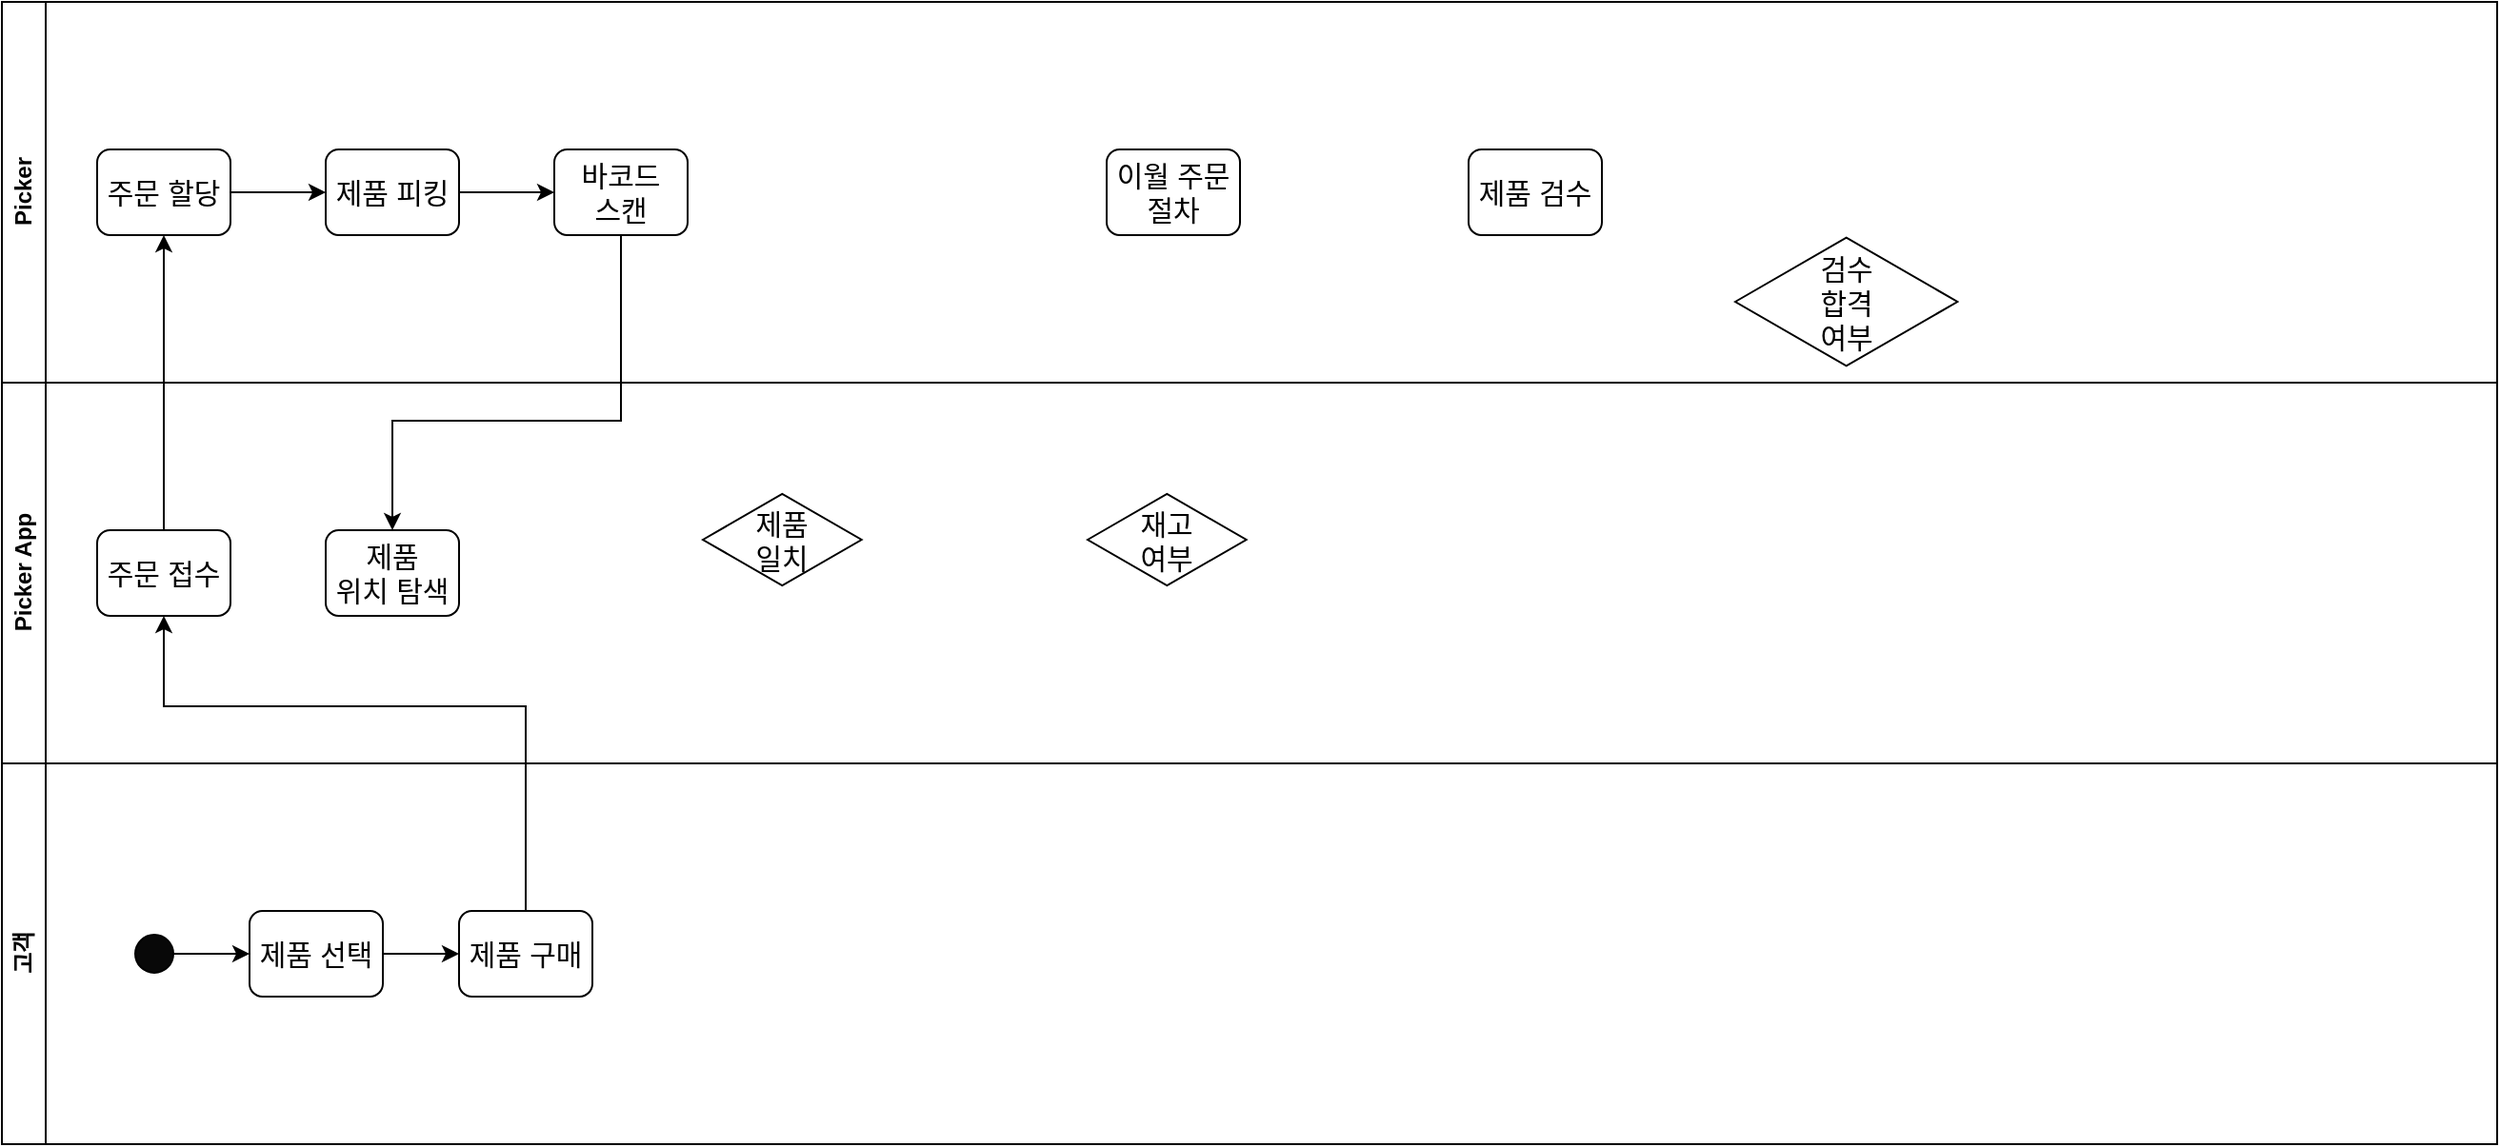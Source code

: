<mxfile version="21.3.8" type="github">
  <diagram name="Page-1" id="0783ab3e-0a74-02c8-0abd-f7b4e66b4bec">
    <mxGraphModel dx="2478" dy="430" grid="1" gridSize="10" guides="1" tooltips="1" connect="1" arrows="1" fold="1" page="1" pageScale="1" pageWidth="850" pageHeight="1100" background="none" math="0" shadow="0">
      <root>
        <mxCell id="0" />
        <mxCell id="1" parent="0" />
        <mxCell id="3Tgo8G68lO2TLqDscqsT-7" value="Picker" style="swimlane;horizontal=0;whiteSpace=wrap;html=1;" vertex="1" parent="1">
          <mxGeometry x="-1650" y="60" width="1310" height="200" as="geometry" />
        </mxCell>
        <mxCell id="3Tgo8G68lO2TLqDscqsT-29" style="edgeStyle=orthogonalEdgeStyle;rounded=0;orthogonalLoop=1;jettySize=auto;html=1;exitX=1;exitY=0.5;exitDx=0;exitDy=0;entryX=0;entryY=0.5;entryDx=0;entryDy=0;" edge="1" parent="3Tgo8G68lO2TLqDscqsT-7" source="3Tgo8G68lO2TLqDscqsT-15" target="3Tgo8G68lO2TLqDscqsT-16">
          <mxGeometry relative="1" as="geometry" />
        </mxCell>
        <mxCell id="3Tgo8G68lO2TLqDscqsT-15" value="&lt;font style=&quot;font-size: 15px;&quot;&gt;주문 할당&lt;/font&gt;" style="rounded=1;whiteSpace=wrap;html=1;" vertex="1" parent="3Tgo8G68lO2TLqDscqsT-7">
          <mxGeometry x="50" y="77.5" width="70" height="45" as="geometry" />
        </mxCell>
        <mxCell id="3Tgo8G68lO2TLqDscqsT-30" style="edgeStyle=orthogonalEdgeStyle;rounded=0;orthogonalLoop=1;jettySize=auto;html=1;exitX=1;exitY=0.5;exitDx=0;exitDy=0;entryX=0;entryY=0.5;entryDx=0;entryDy=0;" edge="1" parent="3Tgo8G68lO2TLqDscqsT-7" source="3Tgo8G68lO2TLqDscqsT-16" target="3Tgo8G68lO2TLqDscqsT-17">
          <mxGeometry relative="1" as="geometry" />
        </mxCell>
        <mxCell id="3Tgo8G68lO2TLqDscqsT-16" value="&lt;font style=&quot;font-size: 15px;&quot;&gt;제품 피킹&lt;/font&gt;" style="rounded=1;whiteSpace=wrap;html=1;" vertex="1" parent="3Tgo8G68lO2TLqDscqsT-7">
          <mxGeometry x="170" y="77.5" width="70" height="45" as="geometry" />
        </mxCell>
        <mxCell id="3Tgo8G68lO2TLqDscqsT-17" value="&lt;font style=&quot;font-size: 15px;&quot;&gt;바코드 &lt;br&gt;스캔&lt;/font&gt;" style="rounded=1;whiteSpace=wrap;html=1;" vertex="1" parent="3Tgo8G68lO2TLqDscqsT-7">
          <mxGeometry x="290" y="77.5" width="70" height="45" as="geometry" />
        </mxCell>
        <mxCell id="3Tgo8G68lO2TLqDscqsT-21" value="이월 주문&lt;br style=&quot;font-size: 15px;&quot;&gt;절차" style="rounded=1;whiteSpace=wrap;html=1;fontSize=15;" vertex="1" parent="3Tgo8G68lO2TLqDscqsT-7">
          <mxGeometry x="580" y="77.5" width="70" height="45" as="geometry" />
        </mxCell>
        <mxCell id="3Tgo8G68lO2TLqDscqsT-22" value="제품 검수" style="rounded=1;whiteSpace=wrap;html=1;fontSize=15;" vertex="1" parent="3Tgo8G68lO2TLqDscqsT-7">
          <mxGeometry x="770" y="77.5" width="70" height="45" as="geometry" />
        </mxCell>
        <mxCell id="3Tgo8G68lO2TLqDscqsT-24" value="검수&lt;br&gt;합격&lt;br&gt;여부" style="html=1;whiteSpace=wrap;aspect=fixed;shape=isoRectangle;fontSize=15;" vertex="1" parent="3Tgo8G68lO2TLqDscqsT-7">
          <mxGeometry x="910" y="122.5" width="116.67" height="70" as="geometry" />
        </mxCell>
        <mxCell id="3Tgo8G68lO2TLqDscqsT-8" value="Picker App" style="swimlane;horizontal=0;whiteSpace=wrap;html=1;" vertex="1" parent="1">
          <mxGeometry x="-1650" y="260" width="1310" height="200" as="geometry" />
        </mxCell>
        <mxCell id="3Tgo8G68lO2TLqDscqsT-14" value="&lt;font style=&quot;font-size: 15px;&quot;&gt;주문 접수&lt;/font&gt;" style="rounded=1;whiteSpace=wrap;html=1;" vertex="1" parent="3Tgo8G68lO2TLqDscqsT-8">
          <mxGeometry x="50" y="77.5" width="70" height="45" as="geometry" />
        </mxCell>
        <mxCell id="3Tgo8G68lO2TLqDscqsT-18" value="&lt;font style=&quot;font-size: 15px;&quot;&gt;제품 &lt;br&gt;위치 탐색&lt;/font&gt;" style="rounded=1;whiteSpace=wrap;html=1;" vertex="1" parent="3Tgo8G68lO2TLqDscqsT-8">
          <mxGeometry x="170" y="77.5" width="70" height="45" as="geometry" />
        </mxCell>
        <mxCell id="3Tgo8G68lO2TLqDscqsT-19" value="제품&lt;br style=&quot;font-size: 15px;&quot;&gt;일치" style="html=1;whiteSpace=wrap;aspect=fixed;shape=isoRectangle;fontSize=15;" vertex="1" parent="3Tgo8G68lO2TLqDscqsT-8">
          <mxGeometry x="368" y="57.5" width="83.33" height="50" as="geometry" />
        </mxCell>
        <mxCell id="3Tgo8G68lO2TLqDscqsT-20" value="재고&lt;br style=&quot;font-size: 15px;&quot;&gt;여부" style="html=1;whiteSpace=wrap;aspect=fixed;shape=isoRectangle;fontSize=15;" vertex="1" parent="3Tgo8G68lO2TLqDscqsT-8">
          <mxGeometry x="570" y="57.5" width="83.33" height="50" as="geometry" />
        </mxCell>
        <mxCell id="3Tgo8G68lO2TLqDscqsT-9" value="고객" style="swimlane;horizontal=0;whiteSpace=wrap;html=1;" vertex="1" parent="1">
          <mxGeometry x="-1650" y="460" width="1310" height="200" as="geometry" />
        </mxCell>
        <mxCell id="3Tgo8G68lO2TLqDscqsT-25" style="edgeStyle=orthogonalEdgeStyle;rounded=0;orthogonalLoop=1;jettySize=auto;html=1;exitX=1;exitY=0.5;exitDx=0;exitDy=0;entryX=0;entryY=0.5;entryDx=0;entryDy=0;" edge="1" parent="3Tgo8G68lO2TLqDscqsT-9" source="3Tgo8G68lO2TLqDscqsT-11" target="3Tgo8G68lO2TLqDscqsT-12">
          <mxGeometry relative="1" as="geometry" />
        </mxCell>
        <mxCell id="3Tgo8G68lO2TLqDscqsT-11" value="" style="ellipse;whiteSpace=wrap;html=1;aspect=fixed;fillColor=#080808;" vertex="1" parent="3Tgo8G68lO2TLqDscqsT-9">
          <mxGeometry x="70" y="90" width="20" height="20" as="geometry" />
        </mxCell>
        <mxCell id="3Tgo8G68lO2TLqDscqsT-26" style="edgeStyle=orthogonalEdgeStyle;rounded=0;orthogonalLoop=1;jettySize=auto;html=1;exitX=1;exitY=0.5;exitDx=0;exitDy=0;entryX=0;entryY=0.5;entryDx=0;entryDy=0;" edge="1" parent="3Tgo8G68lO2TLqDscqsT-9" source="3Tgo8G68lO2TLqDscqsT-12" target="3Tgo8G68lO2TLqDscqsT-13">
          <mxGeometry relative="1" as="geometry" />
        </mxCell>
        <mxCell id="3Tgo8G68lO2TLqDscqsT-12" value="&lt;font style=&quot;font-size: 15px;&quot;&gt;제품 선택&lt;/font&gt;" style="rounded=1;whiteSpace=wrap;html=1;" vertex="1" parent="3Tgo8G68lO2TLqDscqsT-9">
          <mxGeometry x="130" y="77.5" width="70" height="45" as="geometry" />
        </mxCell>
        <mxCell id="3Tgo8G68lO2TLqDscqsT-13" value="&lt;font style=&quot;font-size: 15px;&quot;&gt;제품 구매&lt;/font&gt;" style="rounded=1;whiteSpace=wrap;html=1;" vertex="1" parent="3Tgo8G68lO2TLqDscqsT-9">
          <mxGeometry x="240" y="77.5" width="70" height="45" as="geometry" />
        </mxCell>
        <mxCell id="3Tgo8G68lO2TLqDscqsT-27" style="edgeStyle=orthogonalEdgeStyle;rounded=0;orthogonalLoop=1;jettySize=auto;html=1;exitX=0.5;exitY=0;exitDx=0;exitDy=0;entryX=0.5;entryY=1;entryDx=0;entryDy=0;" edge="1" parent="1" source="3Tgo8G68lO2TLqDscqsT-13" target="3Tgo8G68lO2TLqDscqsT-14">
          <mxGeometry relative="1" as="geometry">
            <Array as="points">
              <mxPoint x="-1375" y="430" />
              <mxPoint x="-1565" y="430" />
            </Array>
          </mxGeometry>
        </mxCell>
        <mxCell id="3Tgo8G68lO2TLqDscqsT-28" style="edgeStyle=orthogonalEdgeStyle;rounded=0;orthogonalLoop=1;jettySize=auto;html=1;exitX=0.5;exitY=0;exitDx=0;exitDy=0;entryX=0.5;entryY=1;entryDx=0;entryDy=0;" edge="1" parent="1" source="3Tgo8G68lO2TLqDscqsT-14" target="3Tgo8G68lO2TLqDscqsT-15">
          <mxGeometry relative="1" as="geometry" />
        </mxCell>
        <mxCell id="3Tgo8G68lO2TLqDscqsT-31" style="edgeStyle=orthogonalEdgeStyle;rounded=0;orthogonalLoop=1;jettySize=auto;html=1;exitX=0.5;exitY=1;exitDx=0;exitDy=0;entryX=0.5;entryY=0;entryDx=0;entryDy=0;" edge="1" parent="1" source="3Tgo8G68lO2TLqDscqsT-17" target="3Tgo8G68lO2TLqDscqsT-18">
          <mxGeometry relative="1" as="geometry">
            <Array as="points">
              <mxPoint x="-1325" y="280" />
              <mxPoint x="-1445" y="280" />
            </Array>
          </mxGeometry>
        </mxCell>
      </root>
    </mxGraphModel>
  </diagram>
</mxfile>
